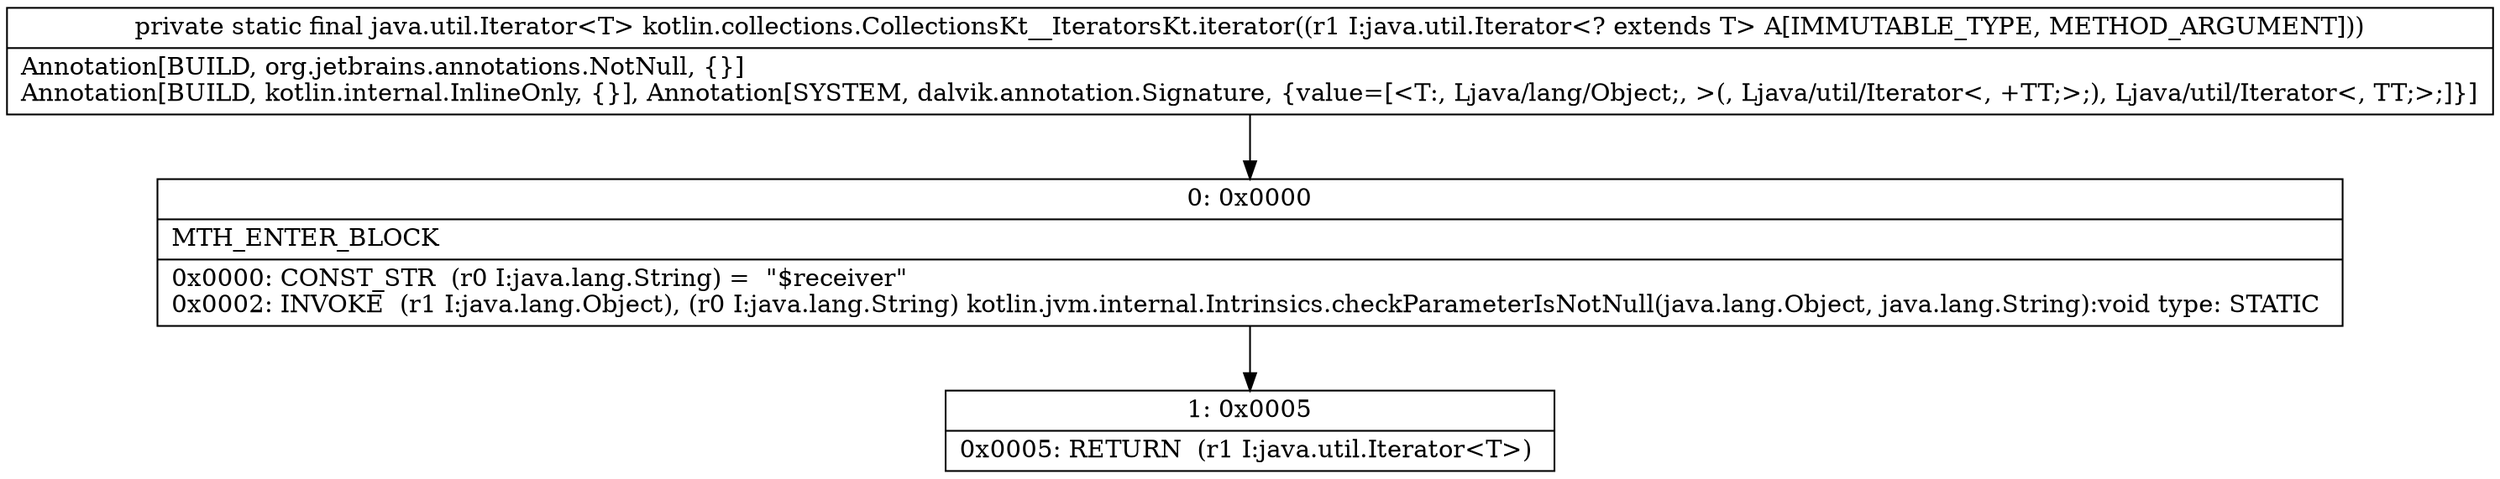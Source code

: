 digraph "CFG forkotlin.collections.CollectionsKt__IteratorsKt.iterator(Ljava\/util\/Iterator;)Ljava\/util\/Iterator;" {
Node_0 [shape=record,label="{0\:\ 0x0000|MTH_ENTER_BLOCK\l|0x0000: CONST_STR  (r0 I:java.lang.String) =  \"$receiver\" \l0x0002: INVOKE  (r1 I:java.lang.Object), (r0 I:java.lang.String) kotlin.jvm.internal.Intrinsics.checkParameterIsNotNull(java.lang.Object, java.lang.String):void type: STATIC \l}"];
Node_1 [shape=record,label="{1\:\ 0x0005|0x0005: RETURN  (r1 I:java.util.Iterator\<T\>) \l}"];
MethodNode[shape=record,label="{private static final java.util.Iterator\<T\> kotlin.collections.CollectionsKt__IteratorsKt.iterator((r1 I:java.util.Iterator\<? extends T\> A[IMMUTABLE_TYPE, METHOD_ARGUMENT]))  | Annotation[BUILD, org.jetbrains.annotations.NotNull, \{\}]\lAnnotation[BUILD, kotlin.internal.InlineOnly, \{\}], Annotation[SYSTEM, dalvik.annotation.Signature, \{value=[\<T:, Ljava\/lang\/Object;, \>(, Ljava\/util\/Iterator\<, +TT;\>;), Ljava\/util\/Iterator\<, TT;\>;]\}]\l}"];
MethodNode -> Node_0;
Node_0 -> Node_1;
}

